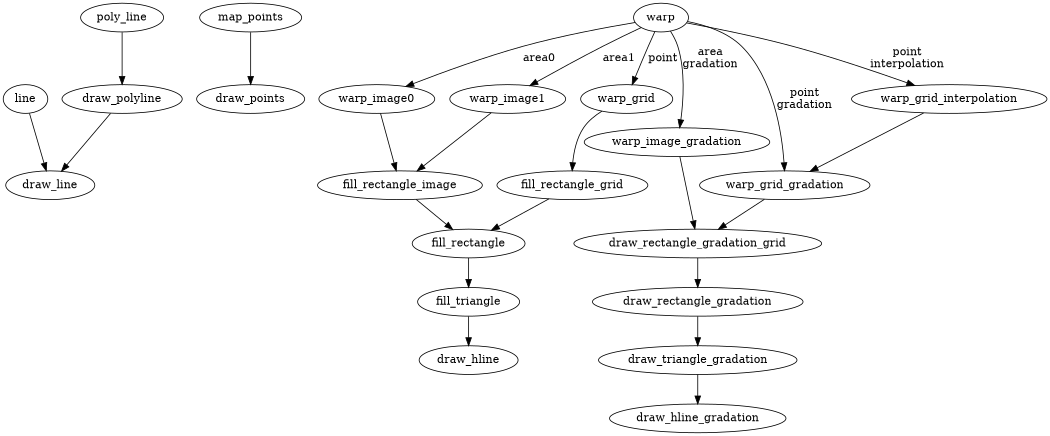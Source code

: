 digraph ImageMapCallGraph {
  graph [size="7,7", ];
  line -> draw_line;
  poly_line -> draw_polyline;
  draw_polyline -> draw_line;
  map_points -> draw_points;
  draw_hline_gradation;
  fill_triangle -> draw_hline;
  draw_triangle_gradation -> draw_hline_gradation;
  draw_rectangle_gradation -> draw_triangle_gradation;
  draw_rectangle_gradation_grid -> draw_rectangle_gradation;
  draw_hline;
  fill_rectangle -> fill_triangle;
  fill_rectangle_image -> fill_rectangle;
  fill_rectangle_grid -> fill_rectangle;
  warp_image0 -> fill_rectangle_image;
  warp_image1 -> fill_rectangle_image;
  warp_grid   -> fill_rectangle_grid;
  warp_image_gradation -> draw_rectangle_gradation_grid;
  warp_grid_gradation -> draw_rectangle_gradation_grid;
  warp_grid_interpolation -> warp_grid_gradation;
  warp -> warp_image_gradation [label="area\ngradation"];
  warp -> warp_image0 [label="area0"];
  warp -> warp_image1 [label="area1"];
  warp -> warp_grid_interpolation [label="point\ninterpolation"];
  warp -> warp_grid_gradation [label="point\ngradation"];
  warp -> warp_grid [label="point"];
}
